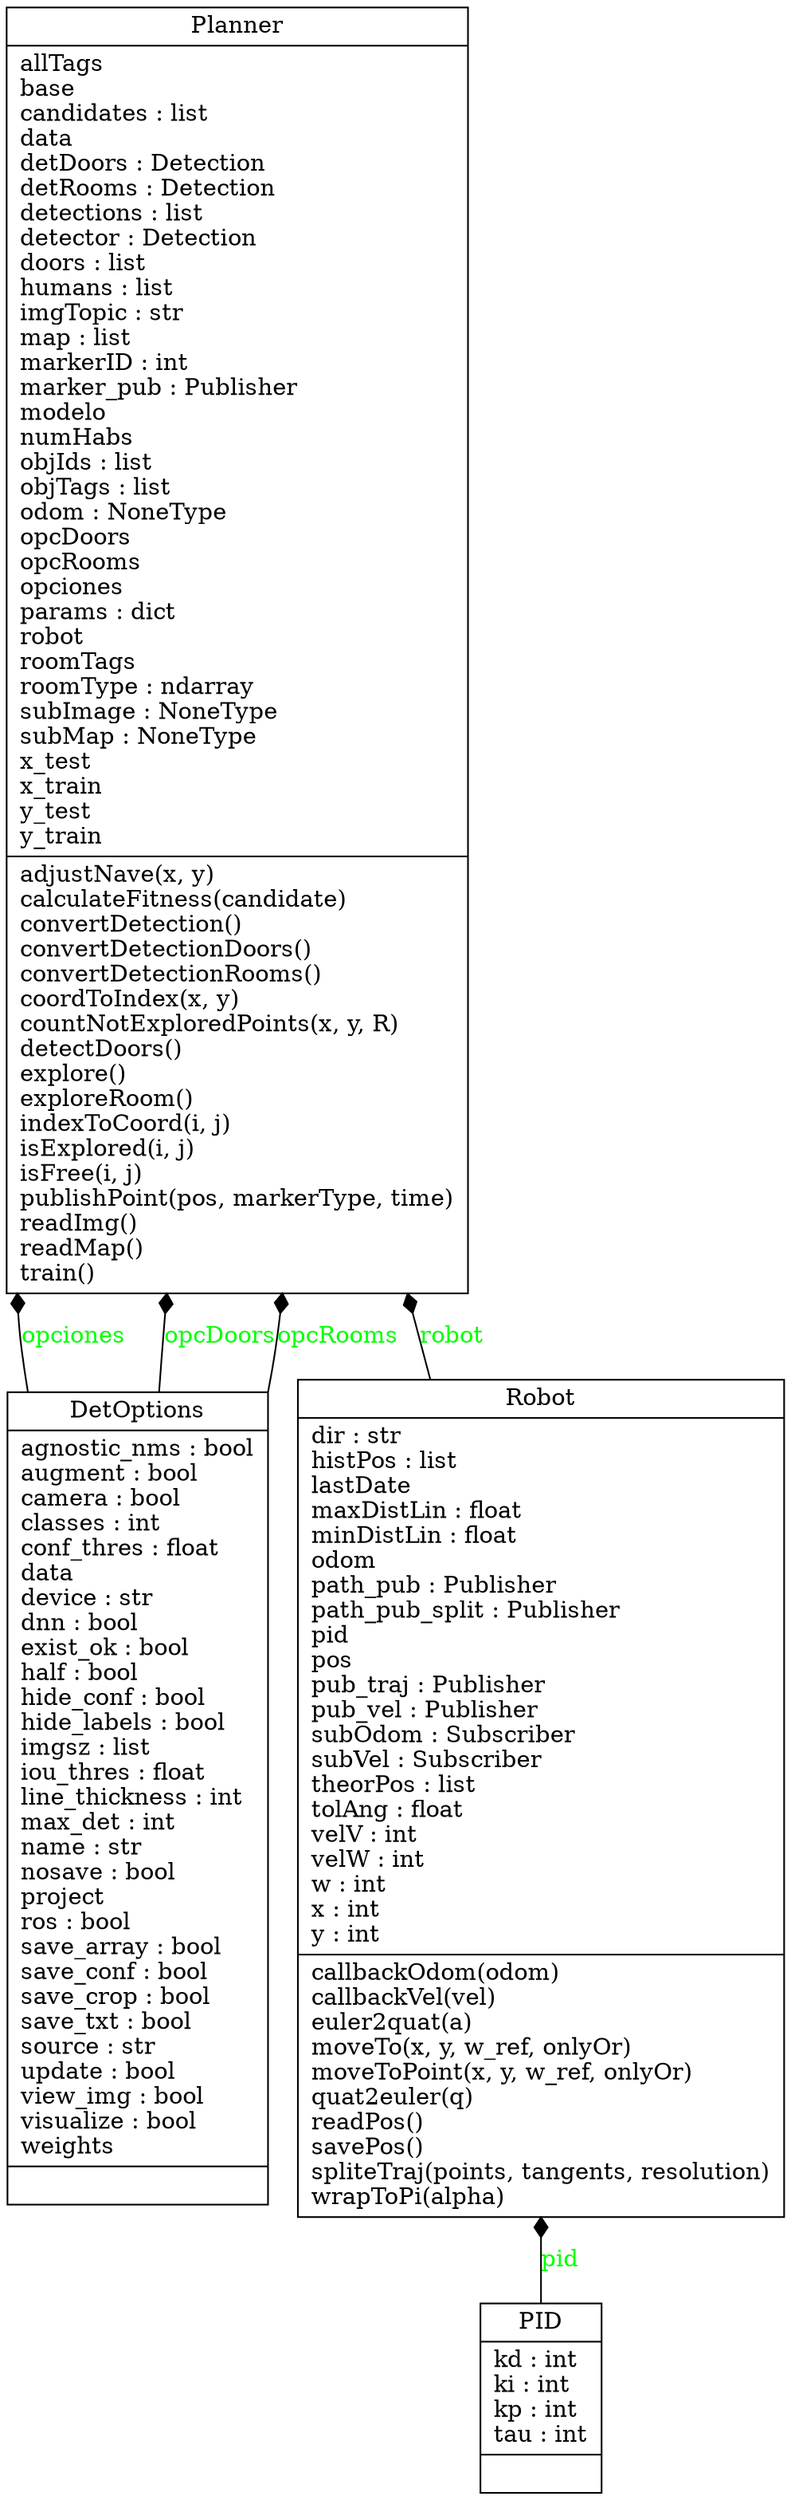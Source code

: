 digraph "classes" {
rankdir=BT
charset="utf-8"
"path_planning.DetOptions" [color="black", fontcolor="black", label="{DetOptions|agnostic_nms : bool\laugment : bool\lcamera : bool\lclasses : int\lconf_thres : float\ldata\ldevice : str\ldnn : bool\lexist_ok : bool\lhalf : bool\lhide_conf : bool\lhide_labels : bool\limgsz : list\liou_thres : float\lline_thickness : int\lmax_det : int\lname : str\lnosave : bool\lproject\lros : bool\lsave_array : bool\lsave_conf : bool\lsave_crop : bool\lsave_txt : bool\lsource : str\lupdate : bool\lview_img : bool\lvisualize : bool\lweights\l|}", shape="record", style="solid"];
"robotControl.PID" [color="black", fontcolor="black", label="{PID|kd : int\lki : int\lkp : int\ltau : int\l|}", shape="record", style="solid"];
"path_planning.Planner" [color="black", fontcolor="black", label="{Planner|allTags\lbase\lcandidates : list\ldata\ldetDoors : Detection\ldetRooms : Detection\ldetections : list\ldetector : Detection\ldoors : list\lhumans : list\limgTopic : str\lmap : list\lmarkerID : int\lmarker_pub : Publisher\lmodelo\lnumHabs\lobjIds : list\lobjTags : list\lodom : NoneType\lopcDoors\lopcRooms\lopciones\lparams : dict\lrobot\lroomTags\lroomType : ndarray\lsubImage : NoneType\lsubMap : NoneType\lx_test\lx_train\ly_test\ly_train\l|adjustNave(x, y)\lcalculateFitness(candidate)\lconvertDetection()\lconvertDetectionDoors()\lconvertDetectionRooms()\lcoordToIndex(x, y)\lcountNotExploredPoints(x, y, R)\ldetectDoors()\lexplore()\lexploreRoom()\lindexToCoord(i, j)\lisExplored(i, j)\lisFree(i, j)\lpublishPoint(pos, markerType, time)\lreadImg()\lreadMap()\ltrain()\l}", shape="record", style="solid"];
"robotControl.Robot" [color="black", fontcolor="black", label="{Robot|dir : str\lhistPos : list\llastDate\lmaxDistLin : float\lminDistLin : float\lodom\lpath_pub : Publisher\lpath_pub_split : Publisher\lpid\lpos\lpub_traj : Publisher\lpub_vel : Publisher\lsubOdom : Subscriber\lsubVel : Subscriber\ltheorPos : list\ltolAng : float\lvelV : int\lvelW : int\lw : int\lx : int\ly : int\l|callbackOdom(odom)\lcallbackVel(vel)\leuler2quat(a)\lmoveTo(x, y, w_ref, onlyOr)\lmoveToPoint(x, y, w_ref, onlyOr)\lquat2euler(q)\lreadPos()\lsavePos()\lspliteTraj(points, tangents, resolution)\lwrapToPi(alpha)\l}", shape="record", style="solid"];
"path_planning.DetOptions" -> "path_planning.Planner" [arrowhead="diamond", arrowtail="none", fontcolor="green", label="opciones", style="solid"];
"path_planning.DetOptions" -> "path_planning.Planner" [arrowhead="diamond", arrowtail="none", fontcolor="green", label="opcDoors", style="solid"];
"path_planning.DetOptions" -> "path_planning.Planner" [arrowhead="diamond", arrowtail="none", fontcolor="green", label="opcRooms", style="solid"];
"robotControl.PID" -> "robotControl.Robot" [arrowhead="diamond", arrowtail="none", fontcolor="green", label="pid", style="solid"];
"robotControl.Robot" -> "path_planning.Planner" [arrowhead="diamond", arrowtail="none", fontcolor="green", label="robot", style="solid"];
}
